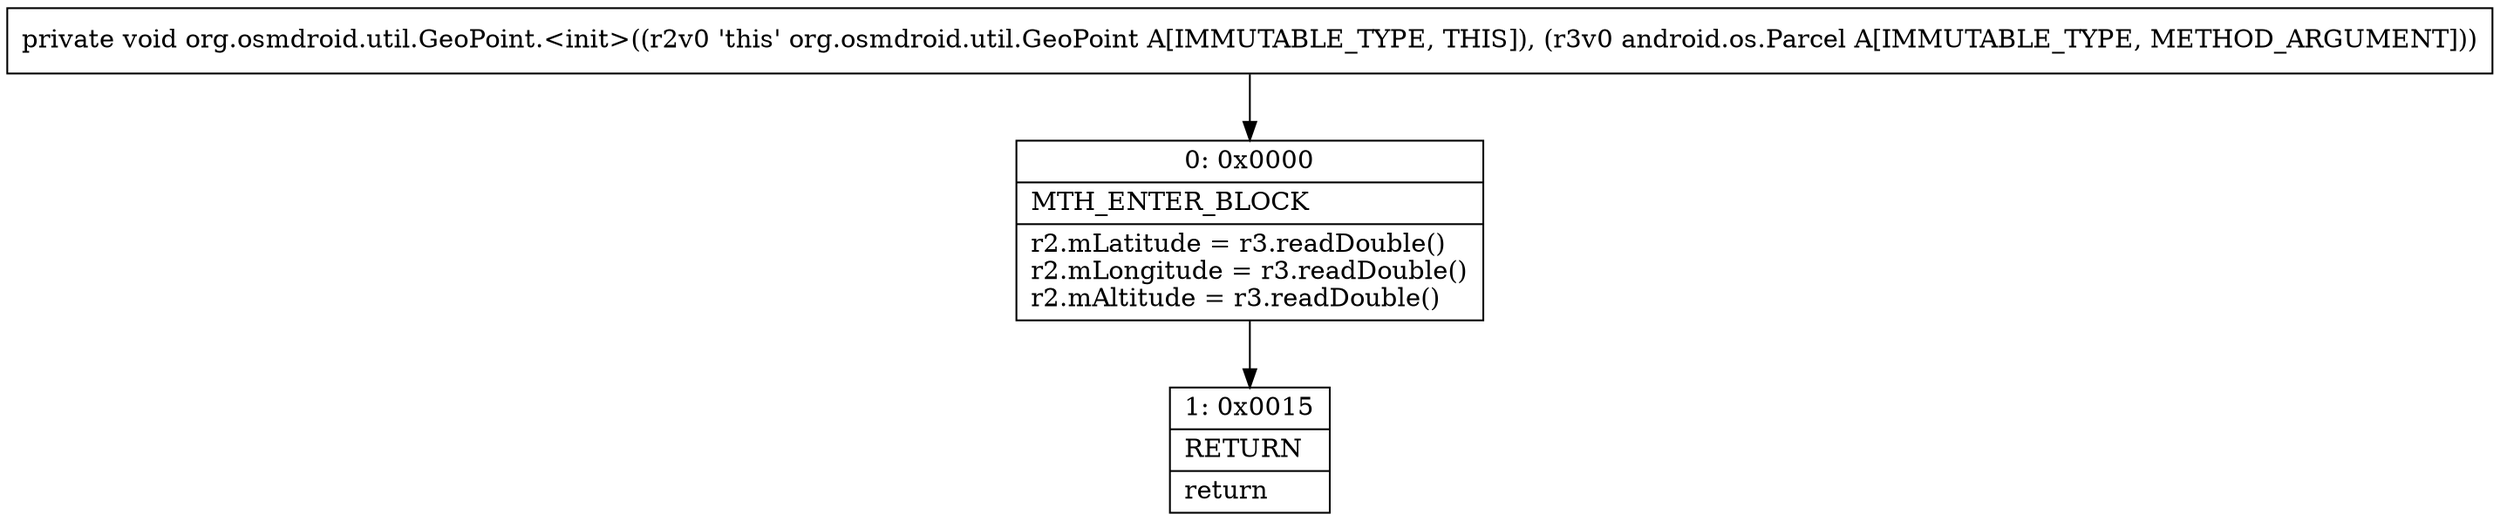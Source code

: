 digraph "CFG fororg.osmdroid.util.GeoPoint.\<init\>(Landroid\/os\/Parcel;)V" {
Node_0 [shape=record,label="{0\:\ 0x0000|MTH_ENTER_BLOCK\l|r2.mLatitude = r3.readDouble()\lr2.mLongitude = r3.readDouble()\lr2.mAltitude = r3.readDouble()\l}"];
Node_1 [shape=record,label="{1\:\ 0x0015|RETURN\l|return\l}"];
MethodNode[shape=record,label="{private void org.osmdroid.util.GeoPoint.\<init\>((r2v0 'this' org.osmdroid.util.GeoPoint A[IMMUTABLE_TYPE, THIS]), (r3v0 android.os.Parcel A[IMMUTABLE_TYPE, METHOD_ARGUMENT])) }"];
MethodNode -> Node_0;
Node_0 -> Node_1;
}

